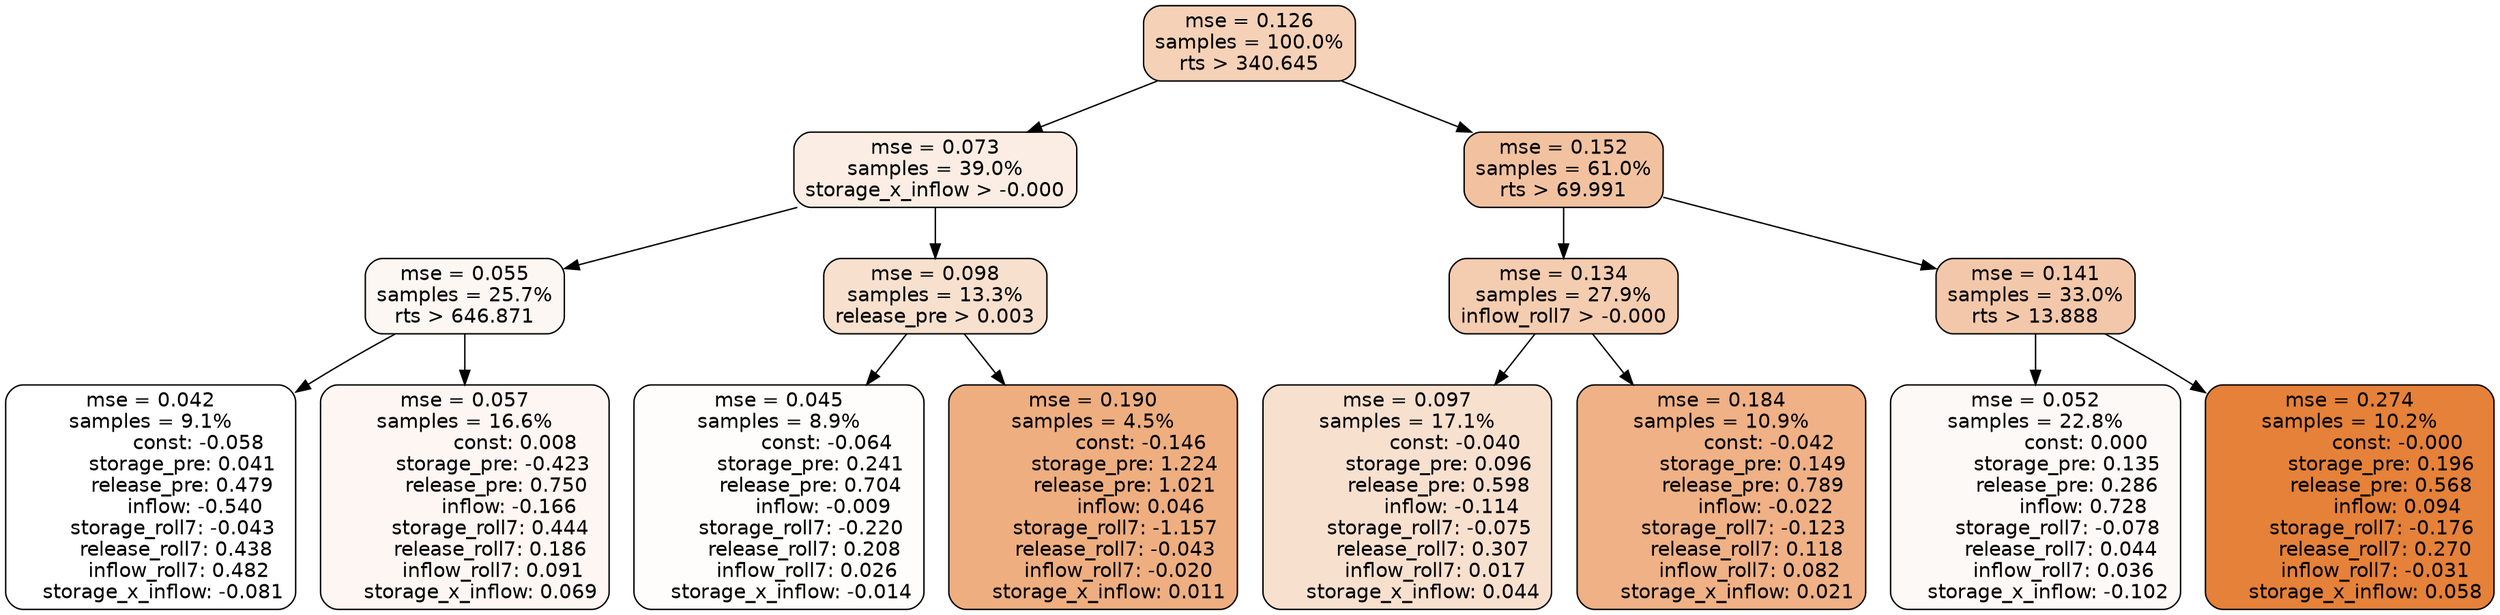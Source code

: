 digraph tree {
node [shape=rectangle, style="filled, rounded", color="black", fontname=helvetica] ;
edge [fontname=helvetica] ;
	"0" [label="mse = 0.126
samples = 100.0%
rts > 340.645", fillcolor="#f5d1b7"]
	"8" [label="mse = 0.073
samples = 39.0%
storage_x_inflow > -0.000", fillcolor="#fbede3"]
	"1" [label="mse = 0.152
samples = 61.0%
rts > 69.991", fillcolor="#f2c2a0"]
	"9" [label="mse = 0.055
samples = 25.7%
rts > 646.871", fillcolor="#fdf7f3"]
	"12" [label="mse = 0.098
samples = 13.3%
release_pre > 0.003", fillcolor="#f8e0ce"]
	"5" [label="mse = 0.134
samples = 27.9%
inflow_roll7 > -0.000", fillcolor="#f4ccaf"]
	"2" [label="mse = 0.141
samples = 33.0%
rts > 13.888", fillcolor="#f3c8aa"]
	"10" [label="mse = 0.042
samples = 9.1%
               const: -0.058
          storage_pre: 0.041
          release_pre: 0.479
              inflow: -0.540
       storage_roll7: -0.043
        release_roll7: 0.438
         inflow_roll7: 0.482
    storage_x_inflow: -0.081", fillcolor="#ffffff"]
	"11" [label="mse = 0.057
samples = 16.6%
                const: 0.008
         storage_pre: -0.423
          release_pre: 0.750
              inflow: -0.166
        storage_roll7: 0.444
        release_roll7: 0.186
         inflow_roll7: 0.091
     storage_x_inflow: 0.069", fillcolor="#fdf6f2"]
	"13" [label="mse = 0.045
samples = 8.9%
               const: -0.064
          storage_pre: 0.241
          release_pre: 0.704
              inflow: -0.009
       storage_roll7: -0.220
        release_roll7: 0.208
         inflow_roll7: 0.026
    storage_x_inflow: -0.014", fillcolor="#fefdfc"]
	"14" [label="mse = 0.190
samples = 4.5%
               const: -0.146
          storage_pre: 1.224
          release_pre: 1.021
               inflow: 0.046
       storage_roll7: -1.157
       release_roll7: -0.043
        inflow_roll7: -0.020
     storage_x_inflow: 0.011", fillcolor="#eeae80"]
	"6" [label="mse = 0.097
samples = 17.1%
               const: -0.040
          storage_pre: 0.096
          release_pre: 0.598
              inflow: -0.114
       storage_roll7: -0.075
        release_roll7: 0.307
         inflow_roll7: 0.017
     storage_x_inflow: 0.044", fillcolor="#f8e0cf"]
	"7" [label="mse = 0.184
samples = 10.9%
               const: -0.042
          storage_pre: 0.149
          release_pre: 0.789
              inflow: -0.022
       storage_roll7: -0.123
        release_roll7: 0.118
         inflow_roll7: 0.082
     storage_x_inflow: 0.021", fillcolor="#efb185"]
	"3" [label="mse = 0.052
samples = 22.8%
                const: 0.000
          storage_pre: 0.135
          release_pre: 0.286
               inflow: 0.728
       storage_roll7: -0.078
        release_roll7: 0.044
         inflow_roll7: 0.036
    storage_x_inflow: -0.102", fillcolor="#fdf9f6"]
	"4" [label="mse = 0.274
samples = 10.2%
               const: -0.000
          storage_pre: 0.196
          release_pre: 0.568
               inflow: 0.094
       storage_roll7: -0.176
        release_roll7: 0.270
        inflow_roll7: -0.031
     storage_x_inflow: 0.058", fillcolor="#e58139"]

	"0" -> "1"
	"0" -> "8"
	"8" -> "9"
	"8" -> "12"
	"1" -> "2"
	"1" -> "5"
	"9" -> "10"
	"9" -> "11"
	"12" -> "13"
	"12" -> "14"
	"5" -> "6"
	"5" -> "7"
	"2" -> "3"
	"2" -> "4"
}